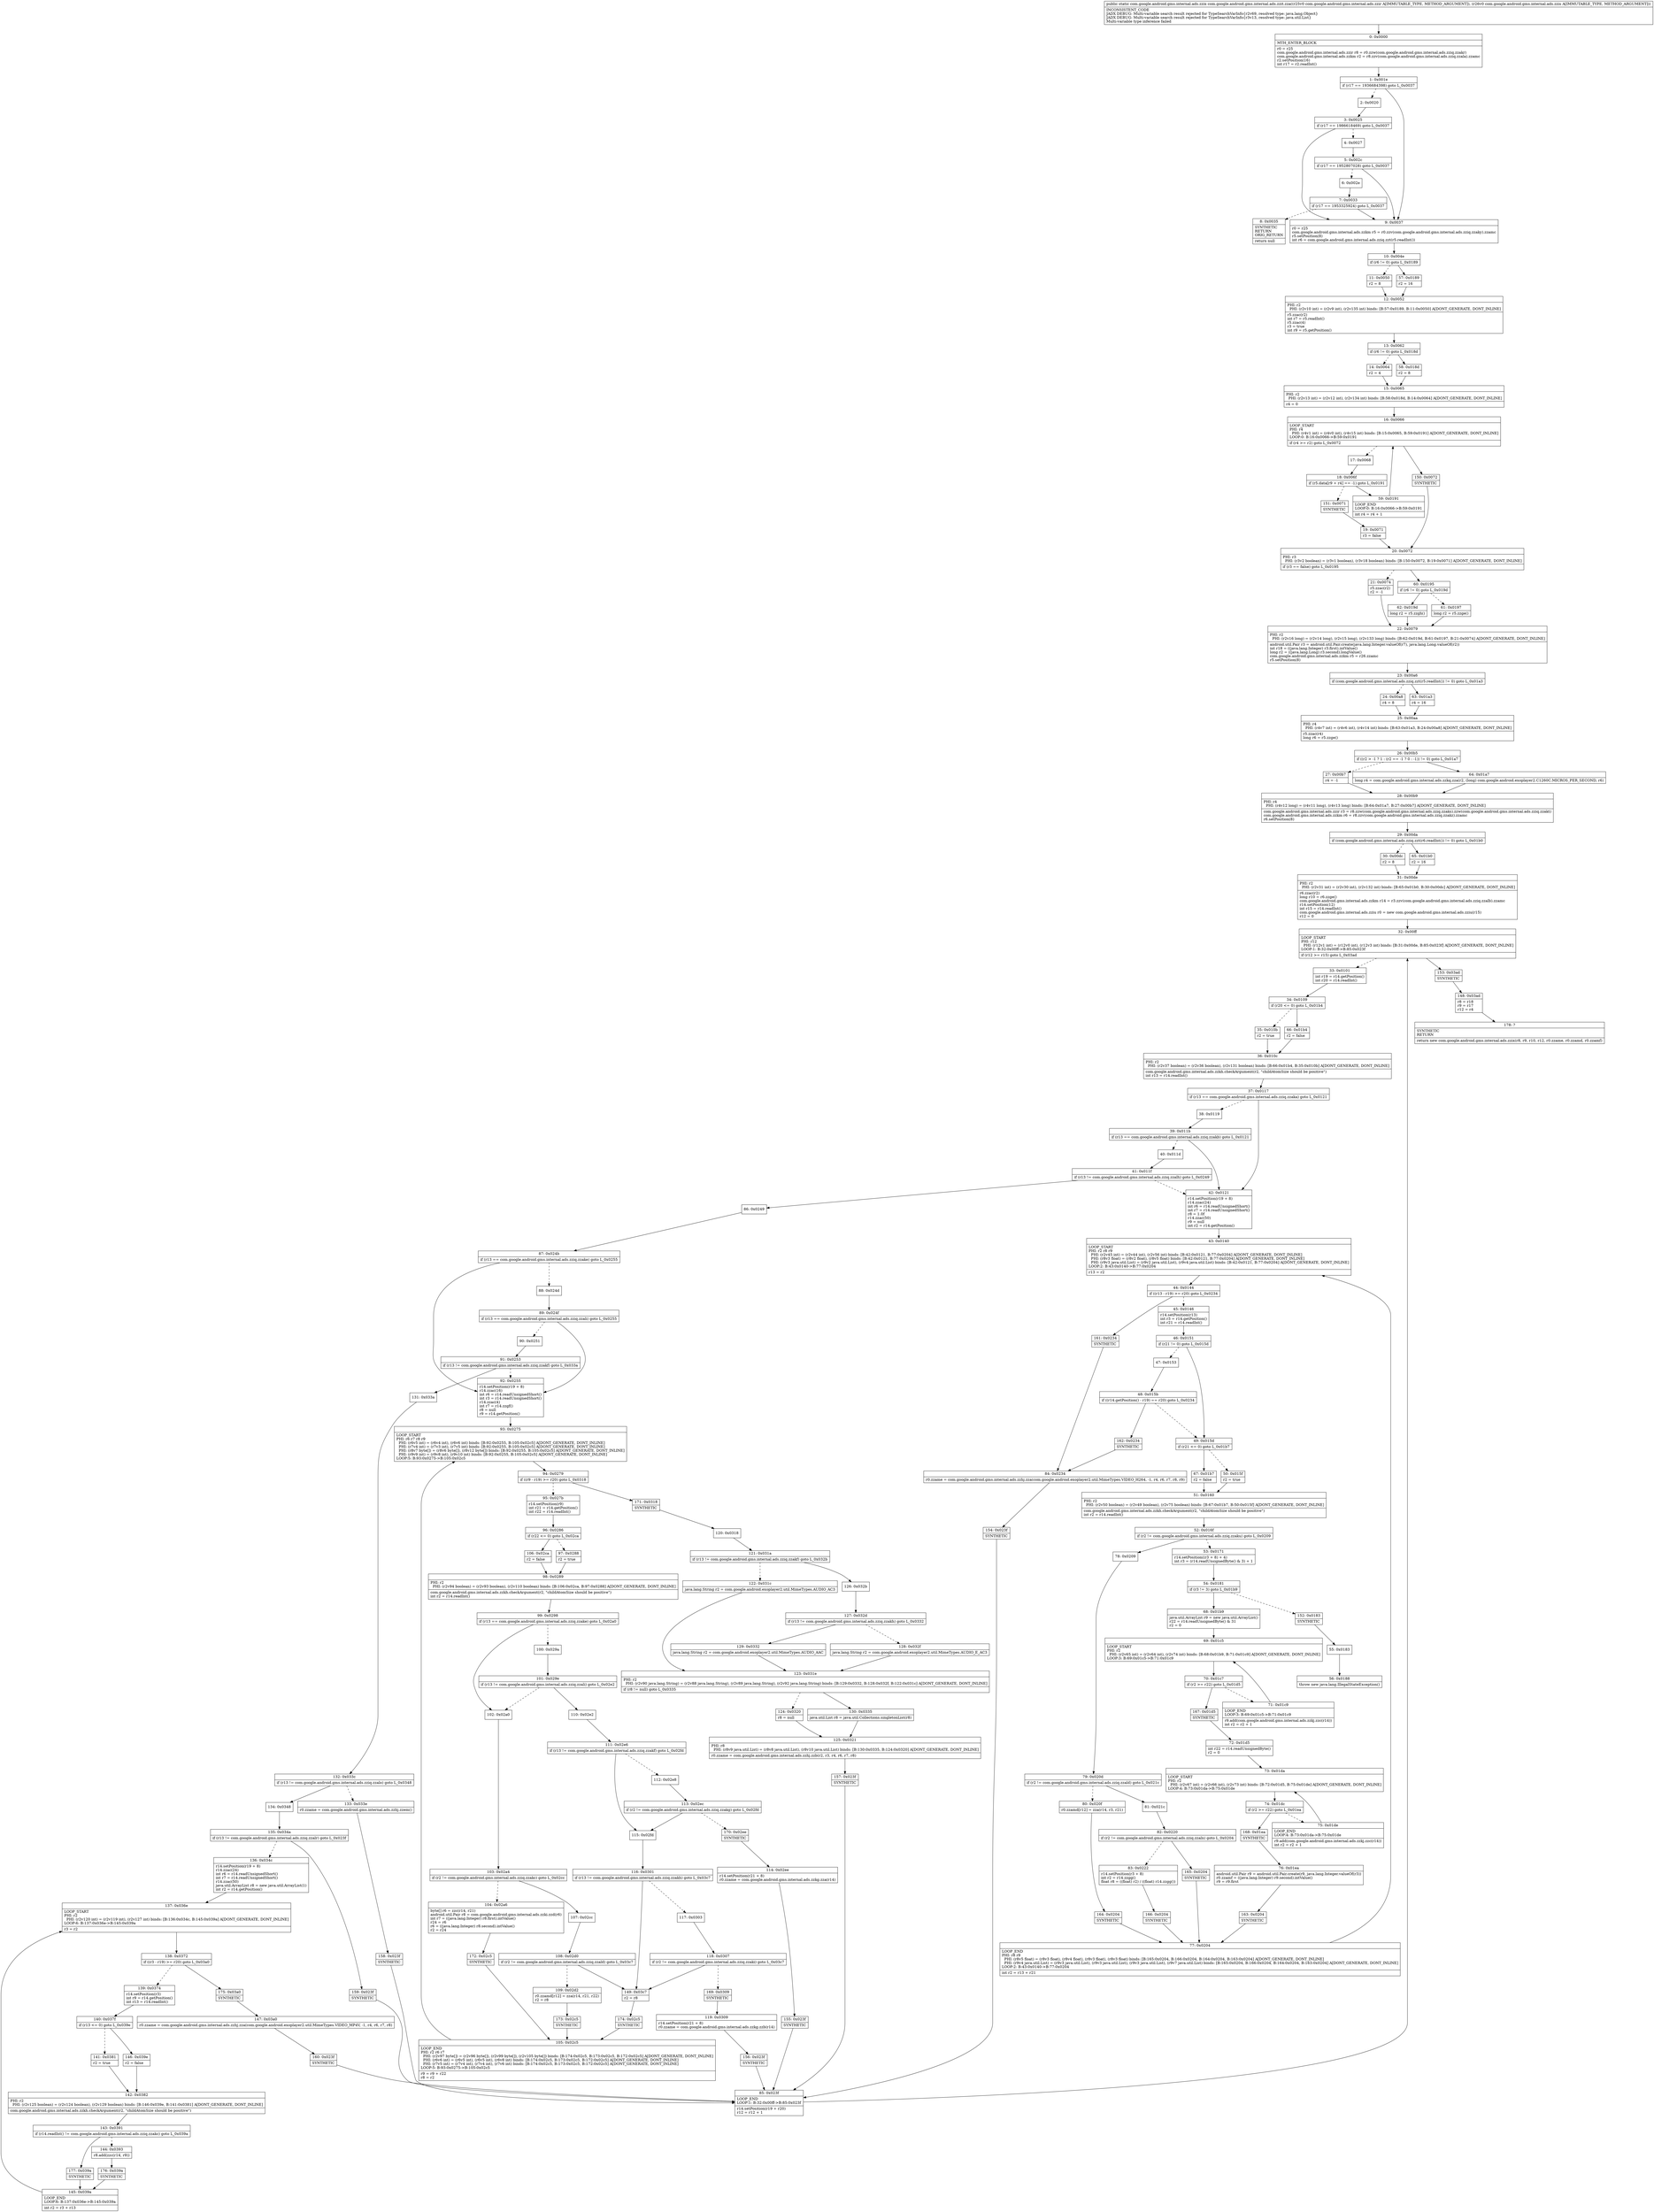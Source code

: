 digraph "CFG forcom.google.android.gms.internal.ads.zzit.zza(Lcom\/google\/android\/gms\/internal\/ads\/zzir;Lcom\/google\/android\/gms\/internal\/ads\/zzis;)Lcom\/google\/android\/gms\/internal\/ads\/zzix;" {
Node_0 [shape=record,label="{0\:\ 0x0000|MTH_ENTER_BLOCK\l|r0 = r25\lcom.google.android.gms.internal.ads.zzir r8 = r0.zzw(com.google.android.gms.internal.ads.zziq.zzakr)\lcom.google.android.gms.internal.ads.zzkm r2 = r8.zzv(com.google.android.gms.internal.ads.zziq.zzala).zzamc\lr2.setPosition(16)\lint r17 = r2.readInt()\l}"];
Node_1 [shape=record,label="{1\:\ 0x001e|if (r17 == 1936684398) goto L_0x0037\l}"];
Node_2 [shape=record,label="{2\:\ 0x0020}"];
Node_3 [shape=record,label="{3\:\ 0x0025|if (r17 == 1986618469) goto L_0x0037\l}"];
Node_4 [shape=record,label="{4\:\ 0x0027}"];
Node_5 [shape=record,label="{5\:\ 0x002c|if (r17 == 1952807028) goto L_0x0037\l}"];
Node_6 [shape=record,label="{6\:\ 0x002e}"];
Node_7 [shape=record,label="{7\:\ 0x0033|if (r17 == 1953325924) goto L_0x0037\l}"];
Node_8 [shape=record,label="{8\:\ 0x0035|SYNTHETIC\lRETURN\lORIG_RETURN\l|return null\l}"];
Node_9 [shape=record,label="{9\:\ 0x0037|r0 = r25\lcom.google.android.gms.internal.ads.zzkm r5 = r0.zzv(com.google.android.gms.internal.ads.zziq.zzaky).zzamc\lr5.setPosition(8)\lint r6 = com.google.android.gms.internal.ads.zziq.zzt(r5.readInt())\l}"];
Node_10 [shape=record,label="{10\:\ 0x004e|if (r6 != 0) goto L_0x0189\l}"];
Node_11 [shape=record,label="{11\:\ 0x0050|r2 = 8\l}"];
Node_12 [shape=record,label="{12\:\ 0x0052|PHI: r2 \l  PHI: (r2v10 int) = (r2v9 int), (r2v135 int) binds: [B:57:0x0189, B:11:0x0050] A[DONT_GENERATE, DONT_INLINE]\l|r5.zzac(r2)\lint r7 = r5.readInt()\lr5.zzac(4)\lr3 = true\lint r9 = r5.getPosition()\l}"];
Node_13 [shape=record,label="{13\:\ 0x0062|if (r6 != 0) goto L_0x018d\l}"];
Node_14 [shape=record,label="{14\:\ 0x0064|r2 = 4\l}"];
Node_15 [shape=record,label="{15\:\ 0x0065|PHI: r2 \l  PHI: (r2v13 int) = (r2v12 int), (r2v134 int) binds: [B:58:0x018d, B:14:0x0064] A[DONT_GENERATE, DONT_INLINE]\l|r4 = 0\l}"];
Node_16 [shape=record,label="{16\:\ 0x0066|LOOP_START\lPHI: r4 \l  PHI: (r4v1 int) = (r4v0 int), (r4v15 int) binds: [B:15:0x0065, B:59:0x0191] A[DONT_GENERATE, DONT_INLINE]\lLOOP:0: B:16:0x0066\-\>B:59:0x0191\l|if (r4 \>= r2) goto L_0x0072\l}"];
Node_17 [shape=record,label="{17\:\ 0x0068}"];
Node_18 [shape=record,label="{18\:\ 0x006f|if (r5.data[r9 + r4] == \-1) goto L_0x0191\l}"];
Node_19 [shape=record,label="{19\:\ 0x0071|r3 = false\l}"];
Node_20 [shape=record,label="{20\:\ 0x0072|PHI: r3 \l  PHI: (r3v2 boolean) = (r3v1 boolean), (r3v18 boolean) binds: [B:150:0x0072, B:19:0x0071] A[DONT_GENERATE, DONT_INLINE]\l|if (r3 == false) goto L_0x0195\l}"];
Node_21 [shape=record,label="{21\:\ 0x0074|r5.zzac(r2)\lr2 = \-1\l}"];
Node_22 [shape=record,label="{22\:\ 0x0079|PHI: r2 \l  PHI: (r2v16 long) = (r2v14 long), (r2v15 long), (r2v133 long) binds: [B:62:0x019d, B:61:0x0197, B:21:0x0074] A[DONT_GENERATE, DONT_INLINE]\l|android.util.Pair r3 = android.util.Pair.create(java.lang.Integer.valueOf(r7), java.lang.Long.valueOf(r2))\lint r18 = ((java.lang.Integer) r3.first).intValue()\llong r2 = ((java.lang.Long) r3.second).longValue()\lcom.google.android.gms.internal.ads.zzkm r5 = r26.zzamc\lr5.setPosition(8)\l}"];
Node_23 [shape=record,label="{23\:\ 0x00a6|if (com.google.android.gms.internal.ads.zziq.zzt(r5.readInt()) != 0) goto L_0x01a3\l}"];
Node_24 [shape=record,label="{24\:\ 0x00a8|r4 = 8\l}"];
Node_25 [shape=record,label="{25\:\ 0x00aa|PHI: r4 \l  PHI: (r4v7 int) = (r4v6 int), (r4v14 int) binds: [B:63:0x01a3, B:24:0x00a8] A[DONT_GENERATE, DONT_INLINE]\l|r5.zzac(r4)\llong r6 = r5.zzge()\l}"];
Node_26 [shape=record,label="{26\:\ 0x00b5|if ((r2 \> \-1 ? 1 : (r2 == \-1 ? 0 : \-1)) != 0) goto L_0x01a7\l}"];
Node_27 [shape=record,label="{27\:\ 0x00b7|r4 = \-1\l}"];
Node_28 [shape=record,label="{28\:\ 0x00b9|PHI: r4 \l  PHI: (r4v12 long) = (r4v11 long), (r4v13 long) binds: [B:64:0x01a7, B:27:0x00b7] A[DONT_GENERATE, DONT_INLINE]\l|com.google.android.gms.internal.ads.zzir r3 = r8.zzw(com.google.android.gms.internal.ads.zziq.zzaks).zzw(com.google.android.gms.internal.ads.zziq.zzakt)\lcom.google.android.gms.internal.ads.zzkm r6 = r8.zzv(com.google.android.gms.internal.ads.zziq.zzakz).zzamc\lr6.setPosition(8)\l}"];
Node_29 [shape=record,label="{29\:\ 0x00da|if (com.google.android.gms.internal.ads.zziq.zzt(r6.readInt()) != 0) goto L_0x01b0\l}"];
Node_30 [shape=record,label="{30\:\ 0x00dc|r2 = 8\l}"];
Node_31 [shape=record,label="{31\:\ 0x00de|PHI: r2 \l  PHI: (r2v31 int) = (r2v30 int), (r2v132 int) binds: [B:65:0x01b0, B:30:0x00dc] A[DONT_GENERATE, DONT_INLINE]\l|r6.zzac(r2)\llong r10 = r6.zzge()\lcom.google.android.gms.internal.ads.zzkm r14 = r3.zzv(com.google.android.gms.internal.ads.zziq.zzalb).zzamc\lr14.setPosition(12)\lint r15 = r14.readInt()\lcom.google.android.gms.internal.ads.zziu r0 = new com.google.android.gms.internal.ads.zziu(r15)\lr12 = 0\l}"];
Node_32 [shape=record,label="{32\:\ 0x00ff|LOOP_START\lPHI: r12 \l  PHI: (r12v1 int) = (r12v0 int), (r12v3 int) binds: [B:31:0x00de, B:85:0x023f] A[DONT_GENERATE, DONT_INLINE]\lLOOP:1: B:32:0x00ff\-\>B:85:0x023f\l|if (r12 \>= r15) goto L_0x03ad\l}"];
Node_33 [shape=record,label="{33\:\ 0x0101|int r19 = r14.getPosition()\lint r20 = r14.readInt()\l}"];
Node_34 [shape=record,label="{34\:\ 0x0109|if (r20 \<= 0) goto L_0x01b4\l}"];
Node_35 [shape=record,label="{35\:\ 0x010b|r2 = true\l}"];
Node_36 [shape=record,label="{36\:\ 0x010c|PHI: r2 \l  PHI: (r2v37 boolean) = (r2v36 boolean), (r2v131 boolean) binds: [B:66:0x01b4, B:35:0x010b] A[DONT_GENERATE, DONT_INLINE]\l|com.google.android.gms.internal.ads.zzkh.checkArgument(r2, \"childAtomSize should be positive\")\lint r13 = r14.readInt()\l}"];
Node_37 [shape=record,label="{37\:\ 0x0117|if (r13 == com.google.android.gms.internal.ads.zziq.zzaka) goto L_0x0121\l}"];
Node_38 [shape=record,label="{38\:\ 0x0119}"];
Node_39 [shape=record,label="{39\:\ 0x011b|if (r13 == com.google.android.gms.internal.ads.zziq.zzakb) goto L_0x0121\l}"];
Node_40 [shape=record,label="{40\:\ 0x011d}"];
Node_41 [shape=record,label="{41\:\ 0x011f|if (r13 != com.google.android.gms.internal.ads.zziq.zzalh) goto L_0x0249\l}"];
Node_42 [shape=record,label="{42\:\ 0x0121|r14.setPosition(r19 + 8)\lr14.zzac(24)\lint r6 = r14.readUnsignedShort()\lint r7 = r14.readUnsignedShort()\lr8 = 1.0f\lr14.zzac(50)\lr9 = null\lint r2 = r14.getPosition()\l}"];
Node_43 [shape=record,label="{43\:\ 0x0140|LOOP_START\lPHI: r2 r8 r9 \l  PHI: (r2v45 int) = (r2v44 int), (r2v56 int) binds: [B:42:0x0121, B:77:0x0204] A[DONT_GENERATE, DONT_INLINE]\l  PHI: (r8v3 float) = (r8v2 float), (r8v5 float) binds: [B:42:0x0121, B:77:0x0204] A[DONT_GENERATE, DONT_INLINE]\l  PHI: (r9v3 java.util.List) = (r9v2 java.util.List), (r9v4 java.util.List) binds: [B:42:0x0121, B:77:0x0204] A[DONT_GENERATE, DONT_INLINE]\lLOOP:2: B:43:0x0140\-\>B:77:0x0204\l|r13 = r2\l}"];
Node_44 [shape=record,label="{44\:\ 0x0144|if ((r13 \- r19) \>= r20) goto L_0x0234\l}"];
Node_45 [shape=record,label="{45\:\ 0x0146|r14.setPosition(r13)\lint r3 = r14.getPosition()\lint r21 = r14.readInt()\l}"];
Node_46 [shape=record,label="{46\:\ 0x0151|if (r21 != 0) goto L_0x015d\l}"];
Node_47 [shape=record,label="{47\:\ 0x0153}"];
Node_48 [shape=record,label="{48\:\ 0x015b|if ((r14.getPosition() \- r19) == r20) goto L_0x0234\l}"];
Node_49 [shape=record,label="{49\:\ 0x015d|if (r21 \<= 0) goto L_0x01b7\l}"];
Node_50 [shape=record,label="{50\:\ 0x015f|r2 = true\l}"];
Node_51 [shape=record,label="{51\:\ 0x0160|PHI: r2 \l  PHI: (r2v50 boolean) = (r2v49 boolean), (r2v75 boolean) binds: [B:67:0x01b7, B:50:0x015f] A[DONT_GENERATE, DONT_INLINE]\l|com.google.android.gms.internal.ads.zzkh.checkArgument(r2, \"childAtomSize should be positive\")\lint r2 = r14.readInt()\l}"];
Node_52 [shape=record,label="{52\:\ 0x016f|if (r2 != com.google.android.gms.internal.ads.zziq.zzaku) goto L_0x0209\l}"];
Node_53 [shape=record,label="{53\:\ 0x0171|r14.setPosition((r3 + 8) + 4)\lint r3 = (r14.readUnsignedByte() & 3) + 1\l}"];
Node_54 [shape=record,label="{54\:\ 0x0181|if (r3 != 3) goto L_0x01b9\l}"];
Node_55 [shape=record,label="{55\:\ 0x0183}"];
Node_56 [shape=record,label="{56\:\ 0x0188|throw new java.lang.IllegalStateException()\l}"];
Node_57 [shape=record,label="{57\:\ 0x0189|r2 = 16\l}"];
Node_58 [shape=record,label="{58\:\ 0x018d|r2 = 8\l}"];
Node_59 [shape=record,label="{59\:\ 0x0191|LOOP_END\lLOOP:0: B:16:0x0066\-\>B:59:0x0191\l|int r4 = r4 + 1\l}"];
Node_60 [shape=record,label="{60\:\ 0x0195|if (r6 != 0) goto L_0x019d\l}"];
Node_61 [shape=record,label="{61\:\ 0x0197|long r2 = r5.zzge()\l}"];
Node_62 [shape=record,label="{62\:\ 0x019d|long r2 = r5.zzgh()\l}"];
Node_63 [shape=record,label="{63\:\ 0x01a3|r4 = 16\l}"];
Node_64 [shape=record,label="{64\:\ 0x01a7|long r4 = com.google.android.gms.internal.ads.zzkq.zza(r2, (long) com.google.android.exoplayer2.C1260C.MICROS_PER_SECOND, r6)\l}"];
Node_65 [shape=record,label="{65\:\ 0x01b0|r2 = 16\l}"];
Node_66 [shape=record,label="{66\:\ 0x01b4|r2 = false\l}"];
Node_67 [shape=record,label="{67\:\ 0x01b7|r2 = false\l}"];
Node_68 [shape=record,label="{68\:\ 0x01b9|java.util.ArrayList r9 = new java.util.ArrayList()\lr22 = r14.readUnsignedByte() & 31\lr2 = 0\l}"];
Node_69 [shape=record,label="{69\:\ 0x01c5|LOOP_START\lPHI: r2 \l  PHI: (r2v65 int) = (r2v64 int), (r2v74 int) binds: [B:68:0x01b9, B:71:0x01c9] A[DONT_GENERATE, DONT_INLINE]\lLOOP:3: B:69:0x01c5\-\>B:71:0x01c9\l}"];
Node_70 [shape=record,label="{70\:\ 0x01c7|if (r2 \>= r22) goto L_0x01d5\l}"];
Node_71 [shape=record,label="{71\:\ 0x01c9|LOOP_END\lLOOP:3: B:69:0x01c5\-\>B:71:0x01c9\l|r9.add(com.google.android.gms.internal.ads.zzkj.zzc(r14))\lint r2 = r2 + 1\l}"];
Node_72 [shape=record,label="{72\:\ 0x01d5|int r22 = r14.readUnsignedByte()\lr2 = 0\l}"];
Node_73 [shape=record,label="{73\:\ 0x01da|LOOP_START\lPHI: r2 \l  PHI: (r2v67 int) = (r2v66 int), (r2v73 int) binds: [B:72:0x01d5, B:75:0x01de] A[DONT_GENERATE, DONT_INLINE]\lLOOP:4: B:73:0x01da\-\>B:75:0x01de\l}"];
Node_74 [shape=record,label="{74\:\ 0x01dc|if (r2 \>= r22) goto L_0x01ea\l}"];
Node_75 [shape=record,label="{75\:\ 0x01de|LOOP_END\lLOOP:4: B:73:0x01da\-\>B:75:0x01de\l|r9.add(com.google.android.gms.internal.ads.zzkj.zzc(r14))\lint r2 = r2 + 1\l}"];
Node_76 [shape=record,label="{76\:\ 0x01ea|android.util.Pair r9 = android.util.Pair.create(r9, java.lang.Integer.valueOf(r3))\lr0.zzamf = ((java.lang.Integer) r9.second).intValue()\lr9 = r9.first\l}"];
Node_77 [shape=record,label="{77\:\ 0x0204|LOOP_END\lPHI: r8 r9 \l  PHI: (r8v5 float) = (r8v3 float), (r8v4 float), (r8v3 float), (r8v3 float) binds: [B:165:0x0204, B:166:0x0204, B:164:0x0204, B:163:0x0204] A[DONT_GENERATE, DONT_INLINE]\l  PHI: (r9v4 java.util.List) = (r9v3 java.util.List), (r9v3 java.util.List), (r9v3 java.util.List), (r9v7 java.util.List) binds: [B:165:0x0204, B:166:0x0204, B:164:0x0204, B:163:0x0204] A[DONT_GENERATE, DONT_INLINE]\lLOOP:2: B:43:0x0140\-\>B:77:0x0204\l|int r2 = r13 + r21\l}"];
Node_78 [shape=record,label="{78\:\ 0x0209}"];
Node_79 [shape=record,label="{79\:\ 0x020d|if (r2 != com.google.android.gms.internal.ads.zziq.zzald) goto L_0x021c\l}"];
Node_80 [shape=record,label="{80\:\ 0x020f|r0.zzamd[r12] = zza(r14, r3, r21)\l}"];
Node_81 [shape=record,label="{81\:\ 0x021c}"];
Node_82 [shape=record,label="{82\:\ 0x0220|if (r2 != com.google.android.gms.internal.ads.zziq.zzaln) goto L_0x0204\l}"];
Node_83 [shape=record,label="{83\:\ 0x0222|r14.setPosition(r3 + 8)\lint r2 = r14.zzgg()\lfloat r8 = ((float) r2) \/ ((float) r14.zzgg())\l}"];
Node_84 [shape=record,label="{84\:\ 0x0234|r0.zzame = com.google.android.gms.internal.ads.zzhj.zza(com.google.android.exoplayer2.util.MimeTypes.VIDEO_H264, \-1, r4, r6, r7, r8, r9)\l}"];
Node_85 [shape=record,label="{85\:\ 0x023f|LOOP_END\lLOOP:1: B:32:0x00ff\-\>B:85:0x023f\l|r14.setPosition(r19 + r20)\lr12 = r12 + 1\l}"];
Node_86 [shape=record,label="{86\:\ 0x0249}"];
Node_87 [shape=record,label="{87\:\ 0x024b|if (r13 == com.google.android.gms.internal.ads.zziq.zzake) goto L_0x0255\l}"];
Node_88 [shape=record,label="{88\:\ 0x024d}"];
Node_89 [shape=record,label="{89\:\ 0x024f|if (r13 == com.google.android.gms.internal.ads.zziq.zzali) goto L_0x0255\l}"];
Node_90 [shape=record,label="{90\:\ 0x0251}"];
Node_91 [shape=record,label="{91\:\ 0x0253|if (r13 != com.google.android.gms.internal.ads.zziq.zzakf) goto L_0x033a\l}"];
Node_92 [shape=record,label="{92\:\ 0x0255|r14.setPosition(r19 + 8)\lr14.zzac(16)\lint r6 = r14.readUnsignedShort()\lint r3 = r14.readUnsignedShort()\lr14.zzac(4)\lint r7 = r14.zzgf()\lr8 = null\lr9 = r14.getPosition()\l}"];
Node_93 [shape=record,label="{93\:\ 0x0275|LOOP_START\lPHI: r6 r7 r8 r9 \l  PHI: (r6v5 int) = (r6v4 int), (r6v6 int) binds: [B:92:0x0255, B:105:0x02c5] A[DONT_GENERATE, DONT_INLINE]\l  PHI: (r7v4 int) = (r7v3 int), (r7v5 int) binds: [B:92:0x0255, B:105:0x02c5] A[DONT_GENERATE, DONT_INLINE]\l  PHI: (r8v7 byte[]) = (r8v6 byte[]), (r8v12 byte[]) binds: [B:92:0x0255, B:105:0x02c5] A[DONT_GENERATE, DONT_INLINE]\l  PHI: (r9v9 int) = (r9v8 int), (r9v10 int) binds: [B:92:0x0255, B:105:0x02c5] A[DONT_GENERATE, DONT_INLINE]\lLOOP:5: B:93:0x0275\-\>B:105:0x02c5\l}"];
Node_94 [shape=record,label="{94\:\ 0x0279|if ((r9 \- r19) \>= r20) goto L_0x0318\l}"];
Node_95 [shape=record,label="{95\:\ 0x027b|r14.setPosition(r9)\lint r21 = r14.getPosition()\lint r22 = r14.readInt()\l}"];
Node_96 [shape=record,label="{96\:\ 0x0286|if (r22 \<= 0) goto L_0x02ca\l}"];
Node_97 [shape=record,label="{97\:\ 0x0288|r2 = true\l}"];
Node_98 [shape=record,label="{98\:\ 0x0289|PHI: r2 \l  PHI: (r2v94 boolean) = (r2v93 boolean), (r2v110 boolean) binds: [B:106:0x02ca, B:97:0x0288] A[DONT_GENERATE, DONT_INLINE]\l|com.google.android.gms.internal.ads.zzkh.checkArgument(r2, \"childAtomSize should be positive\")\lint r2 = r14.readInt()\l}"];
Node_99 [shape=record,label="{99\:\ 0x0298|if (r13 == com.google.android.gms.internal.ads.zziq.zzake) goto L_0x02a0\l}"];
Node_100 [shape=record,label="{100\:\ 0x029a}"];
Node_101 [shape=record,label="{101\:\ 0x029e|if (r13 != com.google.android.gms.internal.ads.zziq.zzali) goto L_0x02e2\l}"];
Node_102 [shape=record,label="{102\:\ 0x02a0}"];
Node_103 [shape=record,label="{103\:\ 0x02a4|if (r2 != com.google.android.gms.internal.ads.zziq.zzakc) goto L_0x02cc\l}"];
Node_104 [shape=record,label="{104\:\ 0x02a6|byte[] r6 = zzc(r14, r21)\landroid.util.Pair r8 = com.google.android.gms.internal.ads.zzki.zzd(r6)\lint r7 = ((java.lang.Integer) r8.first).intValue()\lr24 = r6\lr6 = ((java.lang.Integer) r8.second).intValue()\lr2 = r24\l}"];
Node_105 [shape=record,label="{105\:\ 0x02c5|LOOP_END\lPHI: r2 r6 r7 \l  PHI: (r2v97 byte[]) = (r2v96 byte[]), (r2v99 byte[]), (r2v105 byte[]) binds: [B:174:0x02c5, B:173:0x02c5, B:172:0x02c5] A[DONT_GENERATE, DONT_INLINE]\l  PHI: (r6v6 int) = (r6v5 int), (r6v5 int), (r6v8 int) binds: [B:174:0x02c5, B:173:0x02c5, B:172:0x02c5] A[DONT_GENERATE, DONT_INLINE]\l  PHI: (r7v5 int) = (r7v4 int), (r7v4 int), (r7v6 int) binds: [B:174:0x02c5, B:173:0x02c5, B:172:0x02c5] A[DONT_GENERATE, DONT_INLINE]\lLOOP:5: B:93:0x0275\-\>B:105:0x02c5\l|r9 = r9 + r22\lr8 = r2\l}"];
Node_106 [shape=record,label="{106\:\ 0x02ca|r2 = false\l}"];
Node_107 [shape=record,label="{107\:\ 0x02cc}"];
Node_108 [shape=record,label="{108\:\ 0x02d0|if (r2 != com.google.android.gms.internal.ads.zziq.zzald) goto L_0x03c7\l}"];
Node_109 [shape=record,label="{109\:\ 0x02d2|r0.zzamd[r12] = zza(r14, r21, r22)\lr2 = r8\l}"];
Node_110 [shape=record,label="{110\:\ 0x02e2}"];
Node_111 [shape=record,label="{111\:\ 0x02e6|if (r13 != com.google.android.gms.internal.ads.zziq.zzakf) goto L_0x02fd\l}"];
Node_112 [shape=record,label="{112\:\ 0x02e8}"];
Node_113 [shape=record,label="{113\:\ 0x02ec|if (r2 != com.google.android.gms.internal.ads.zziq.zzakg) goto L_0x02fd\l}"];
Node_114 [shape=record,label="{114\:\ 0x02ee|r14.setPosition(r21 + 8)\lr0.zzame = com.google.android.gms.internal.ads.zzkg.zza(r14)\l}"];
Node_115 [shape=record,label="{115\:\ 0x02fd}"];
Node_116 [shape=record,label="{116\:\ 0x0301|if (r13 != com.google.android.gms.internal.ads.zziq.zzakh) goto L_0x03c7\l}"];
Node_117 [shape=record,label="{117\:\ 0x0303}"];
Node_118 [shape=record,label="{118\:\ 0x0307|if (r2 != com.google.android.gms.internal.ads.zziq.zzaki) goto L_0x03c7\l}"];
Node_119 [shape=record,label="{119\:\ 0x0309|r14.setPosition(r21 + 8)\lr0.zzame = com.google.android.gms.internal.ads.zzkg.zzb(r14)\l}"];
Node_120 [shape=record,label="{120\:\ 0x0318}"];
Node_121 [shape=record,label="{121\:\ 0x031a|if (r13 != com.google.android.gms.internal.ads.zziq.zzakf) goto L_0x032b\l}"];
Node_122 [shape=record,label="{122\:\ 0x031c|java.lang.String r2 = com.google.android.exoplayer2.util.MimeTypes.AUDIO_AC3\l}"];
Node_123 [shape=record,label="{123\:\ 0x031e|PHI: r2 \l  PHI: (r2v90 java.lang.String) = (r2v88 java.lang.String), (r2v89 java.lang.String), (r2v92 java.lang.String) binds: [B:129:0x0332, B:128:0x032f, B:122:0x031c] A[DONT_GENERATE, DONT_INLINE]\l|if (r8 != null) goto L_0x0335\l}"];
Node_124 [shape=record,label="{124\:\ 0x0320|r8 = null\l}"];
Node_125 [shape=record,label="{125\:\ 0x0321|PHI: r8 \l  PHI: (r8v9 java.util.List) = (r8v8 java.util.List), (r8v10 java.util.List) binds: [B:130:0x0335, B:124:0x0320] A[DONT_GENERATE, DONT_INLINE]\l|r0.zzame = com.google.android.gms.internal.ads.zzhj.zzb(r2, r3, r4, r6, r7, r8)\l}"];
Node_126 [shape=record,label="{126\:\ 0x032b}"];
Node_127 [shape=record,label="{127\:\ 0x032d|if (r13 != com.google.android.gms.internal.ads.zziq.zzakh) goto L_0x0332\l}"];
Node_128 [shape=record,label="{128\:\ 0x032f|java.lang.String r2 = com.google.android.exoplayer2.util.MimeTypes.AUDIO_E_AC3\l}"];
Node_129 [shape=record,label="{129\:\ 0x0332|java.lang.String r2 = com.google.android.exoplayer2.util.MimeTypes.AUDIO_AAC\l}"];
Node_130 [shape=record,label="{130\:\ 0x0335|java.util.List r8 = java.util.Collections.singletonList(r8)\l}"];
Node_131 [shape=record,label="{131\:\ 0x033a}"];
Node_132 [shape=record,label="{132\:\ 0x033c|if (r13 != com.google.android.gms.internal.ads.zziq.zzalo) goto L_0x0348\l}"];
Node_133 [shape=record,label="{133\:\ 0x033e|r0.zzame = com.google.android.gms.internal.ads.zzhj.zzem()\l}"];
Node_134 [shape=record,label="{134\:\ 0x0348}"];
Node_135 [shape=record,label="{135\:\ 0x034a|if (r13 != com.google.android.gms.internal.ads.zziq.zzalr) goto L_0x023f\l}"];
Node_136 [shape=record,label="{136\:\ 0x034c|r14.setPosition(r19 + 8)\lr14.zzac(24)\lint r6 = r14.readUnsignedShort()\lint r7 = r14.readUnsignedShort()\lr14.zzac(50)\ljava.util.ArrayList r8 = new java.util.ArrayList(1)\lint r2 = r14.getPosition()\l}"];
Node_137 [shape=record,label="{137\:\ 0x036e|LOOP_START\lPHI: r2 \l  PHI: (r2v120 int) = (r2v119 int), (r2v127 int) binds: [B:136:0x034c, B:145:0x039a] A[DONT_GENERATE, DONT_INLINE]\lLOOP:6: B:137:0x036e\-\>B:145:0x039a\l|r3 = r2\l}"];
Node_138 [shape=record,label="{138\:\ 0x0372|if ((r3 \- r19) \>= r20) goto L_0x03a0\l}"];
Node_139 [shape=record,label="{139\:\ 0x0374|r14.setPosition(r3)\lint r9 = r14.getPosition()\lint r13 = r14.readInt()\l}"];
Node_140 [shape=record,label="{140\:\ 0x037f|if (r13 \<= 0) goto L_0x039e\l}"];
Node_141 [shape=record,label="{141\:\ 0x0381|r2 = true\l}"];
Node_142 [shape=record,label="{142\:\ 0x0382|PHI: r2 \l  PHI: (r2v125 boolean) = (r2v124 boolean), (r2v129 boolean) binds: [B:146:0x039e, B:141:0x0381] A[DONT_GENERATE, DONT_INLINE]\l|com.google.android.gms.internal.ads.zzkh.checkArgument(r2, \"childAtomSize should be positive\")\l}"];
Node_143 [shape=record,label="{143\:\ 0x0391|if (r14.readInt() != com.google.android.gms.internal.ads.zziq.zzakc) goto L_0x039a\l}"];
Node_144 [shape=record,label="{144\:\ 0x0393|r8.add(zzc(r14, r9))\l}"];
Node_145 [shape=record,label="{145\:\ 0x039a|LOOP_END\lLOOP:6: B:137:0x036e\-\>B:145:0x039a\l|int r2 = r3 + r13\l}"];
Node_146 [shape=record,label="{146\:\ 0x039e|r2 = false\l}"];
Node_147 [shape=record,label="{147\:\ 0x03a0|r0.zzame = com.google.android.gms.internal.ads.zzhj.zza(com.google.android.exoplayer2.util.MimeTypes.VIDEO_MP4V, \-1, r4, r6, r7, r8)\l}"];
Node_148 [shape=record,label="{148\:\ 0x03ad|r8 = r18\lr9 = r17\lr12 = r4\l}"];
Node_149 [shape=record,label="{149\:\ 0x03c7|r2 = r8\l}"];
Node_150 [shape=record,label="{150\:\ 0x0072|SYNTHETIC\l}"];
Node_151 [shape=record,label="{151\:\ 0x0071|SYNTHETIC\l}"];
Node_152 [shape=record,label="{152\:\ 0x0183|SYNTHETIC\l}"];
Node_153 [shape=record,label="{153\:\ 0x03ad|SYNTHETIC\l}"];
Node_154 [shape=record,label="{154\:\ 0x023f|SYNTHETIC\l}"];
Node_155 [shape=record,label="{155\:\ 0x023f|SYNTHETIC\l}"];
Node_156 [shape=record,label="{156\:\ 0x023f|SYNTHETIC\l}"];
Node_157 [shape=record,label="{157\:\ 0x023f|SYNTHETIC\l}"];
Node_158 [shape=record,label="{158\:\ 0x023f|SYNTHETIC\l}"];
Node_159 [shape=record,label="{159\:\ 0x023f|SYNTHETIC\l}"];
Node_160 [shape=record,label="{160\:\ 0x023f|SYNTHETIC\l}"];
Node_161 [shape=record,label="{161\:\ 0x0234|SYNTHETIC\l}"];
Node_162 [shape=record,label="{162\:\ 0x0234|SYNTHETIC\l}"];
Node_163 [shape=record,label="{163\:\ 0x0204|SYNTHETIC\l}"];
Node_164 [shape=record,label="{164\:\ 0x0204|SYNTHETIC\l}"];
Node_165 [shape=record,label="{165\:\ 0x0204|SYNTHETIC\l}"];
Node_166 [shape=record,label="{166\:\ 0x0204|SYNTHETIC\l}"];
Node_167 [shape=record,label="{167\:\ 0x01d5|SYNTHETIC\l}"];
Node_168 [shape=record,label="{168\:\ 0x01ea|SYNTHETIC\l}"];
Node_169 [shape=record,label="{169\:\ 0x0309|SYNTHETIC\l}"];
Node_170 [shape=record,label="{170\:\ 0x02ee|SYNTHETIC\l}"];
Node_171 [shape=record,label="{171\:\ 0x0318|SYNTHETIC\l}"];
Node_172 [shape=record,label="{172\:\ 0x02c5|SYNTHETIC\l}"];
Node_173 [shape=record,label="{173\:\ 0x02c5|SYNTHETIC\l}"];
Node_174 [shape=record,label="{174\:\ 0x02c5|SYNTHETIC\l}"];
Node_175 [shape=record,label="{175\:\ 0x03a0|SYNTHETIC\l}"];
Node_176 [shape=record,label="{176\:\ 0x039a|SYNTHETIC\l}"];
Node_177 [shape=record,label="{177\:\ 0x039a|SYNTHETIC\l}"];
Node_178 [shape=record,label="{178\:\ ?|SYNTHETIC\lRETURN\l|return new com.google.android.gms.internal.ads.zzix(r8, r9, r10, r12, r0.zzame, r0.zzamd, r0.zzamf)\l}"];
MethodNode[shape=record,label="{public static com.google.android.gms.internal.ads.zzix com.google.android.gms.internal.ads.zzit.zza((r25v0 com.google.android.gms.internal.ads.zzir A[IMMUTABLE_TYPE, METHOD_ARGUMENT]), (r26v0 com.google.android.gms.internal.ads.zzis A[IMMUTABLE_TYPE, METHOD_ARGUMENT]))  | INCONSISTENT_CODE\lJADX DEBUG: Multi\-variable search result rejected for TypeSearchVarInfo\{r2v69, resolved type: java.lang.Object\}\lJADX DEBUG: Multi\-variable search result rejected for TypeSearchVarInfo\{r3v13, resolved type: java.util.List\}\lMulti\-variable type inference failed\l}"];
MethodNode -> Node_0;
Node_0 -> Node_1;
Node_1 -> Node_2[style=dashed];
Node_1 -> Node_9;
Node_2 -> Node_3;
Node_3 -> Node_4[style=dashed];
Node_3 -> Node_9;
Node_4 -> Node_5;
Node_5 -> Node_6[style=dashed];
Node_5 -> Node_9;
Node_6 -> Node_7;
Node_7 -> Node_8[style=dashed];
Node_7 -> Node_9;
Node_9 -> Node_10;
Node_10 -> Node_11[style=dashed];
Node_10 -> Node_57;
Node_11 -> Node_12;
Node_12 -> Node_13;
Node_13 -> Node_14[style=dashed];
Node_13 -> Node_58;
Node_14 -> Node_15;
Node_15 -> Node_16;
Node_16 -> Node_17[style=dashed];
Node_16 -> Node_150;
Node_17 -> Node_18;
Node_18 -> Node_59;
Node_18 -> Node_151[style=dashed];
Node_19 -> Node_20;
Node_20 -> Node_21[style=dashed];
Node_20 -> Node_60;
Node_21 -> Node_22;
Node_22 -> Node_23;
Node_23 -> Node_24[style=dashed];
Node_23 -> Node_63;
Node_24 -> Node_25;
Node_25 -> Node_26;
Node_26 -> Node_27[style=dashed];
Node_26 -> Node_64;
Node_27 -> Node_28;
Node_28 -> Node_29;
Node_29 -> Node_30[style=dashed];
Node_29 -> Node_65;
Node_30 -> Node_31;
Node_31 -> Node_32;
Node_32 -> Node_33[style=dashed];
Node_32 -> Node_153;
Node_33 -> Node_34;
Node_34 -> Node_35[style=dashed];
Node_34 -> Node_66;
Node_35 -> Node_36;
Node_36 -> Node_37;
Node_37 -> Node_38[style=dashed];
Node_37 -> Node_42;
Node_38 -> Node_39;
Node_39 -> Node_40[style=dashed];
Node_39 -> Node_42;
Node_40 -> Node_41;
Node_41 -> Node_42[style=dashed];
Node_41 -> Node_86;
Node_42 -> Node_43;
Node_43 -> Node_44;
Node_44 -> Node_45[style=dashed];
Node_44 -> Node_161;
Node_45 -> Node_46;
Node_46 -> Node_47[style=dashed];
Node_46 -> Node_49;
Node_47 -> Node_48;
Node_48 -> Node_49[style=dashed];
Node_48 -> Node_162;
Node_49 -> Node_50[style=dashed];
Node_49 -> Node_67;
Node_50 -> Node_51;
Node_51 -> Node_52;
Node_52 -> Node_53[style=dashed];
Node_52 -> Node_78;
Node_53 -> Node_54;
Node_54 -> Node_68;
Node_54 -> Node_152[style=dashed];
Node_55 -> Node_56;
Node_57 -> Node_12;
Node_58 -> Node_15;
Node_59 -> Node_16;
Node_60 -> Node_61[style=dashed];
Node_60 -> Node_62;
Node_61 -> Node_22;
Node_62 -> Node_22;
Node_63 -> Node_25;
Node_64 -> Node_28;
Node_65 -> Node_31;
Node_66 -> Node_36;
Node_67 -> Node_51;
Node_68 -> Node_69;
Node_69 -> Node_70;
Node_70 -> Node_71[style=dashed];
Node_70 -> Node_167;
Node_71 -> Node_69;
Node_72 -> Node_73;
Node_73 -> Node_74;
Node_74 -> Node_75[style=dashed];
Node_74 -> Node_168;
Node_75 -> Node_73;
Node_76 -> Node_163;
Node_77 -> Node_43;
Node_78 -> Node_79;
Node_79 -> Node_80[style=dashed];
Node_79 -> Node_81;
Node_80 -> Node_164;
Node_81 -> Node_82;
Node_82 -> Node_83[style=dashed];
Node_82 -> Node_165;
Node_83 -> Node_166;
Node_84 -> Node_154;
Node_85 -> Node_32;
Node_86 -> Node_87;
Node_87 -> Node_88[style=dashed];
Node_87 -> Node_92;
Node_88 -> Node_89;
Node_89 -> Node_90[style=dashed];
Node_89 -> Node_92;
Node_90 -> Node_91;
Node_91 -> Node_92[style=dashed];
Node_91 -> Node_131;
Node_92 -> Node_93;
Node_93 -> Node_94;
Node_94 -> Node_95[style=dashed];
Node_94 -> Node_171;
Node_95 -> Node_96;
Node_96 -> Node_97[style=dashed];
Node_96 -> Node_106;
Node_97 -> Node_98;
Node_98 -> Node_99;
Node_99 -> Node_100[style=dashed];
Node_99 -> Node_102;
Node_100 -> Node_101;
Node_101 -> Node_102[style=dashed];
Node_101 -> Node_110;
Node_102 -> Node_103;
Node_103 -> Node_104[style=dashed];
Node_103 -> Node_107;
Node_104 -> Node_172;
Node_105 -> Node_93;
Node_106 -> Node_98;
Node_107 -> Node_108;
Node_108 -> Node_109[style=dashed];
Node_108 -> Node_149;
Node_109 -> Node_173;
Node_110 -> Node_111;
Node_111 -> Node_112[style=dashed];
Node_111 -> Node_115;
Node_112 -> Node_113;
Node_113 -> Node_115;
Node_113 -> Node_170[style=dashed];
Node_114 -> Node_155;
Node_115 -> Node_116;
Node_116 -> Node_117[style=dashed];
Node_116 -> Node_149;
Node_117 -> Node_118;
Node_118 -> Node_149;
Node_118 -> Node_169[style=dashed];
Node_119 -> Node_156;
Node_120 -> Node_121;
Node_121 -> Node_122[style=dashed];
Node_121 -> Node_126;
Node_122 -> Node_123;
Node_123 -> Node_124[style=dashed];
Node_123 -> Node_130;
Node_124 -> Node_125;
Node_125 -> Node_157;
Node_126 -> Node_127;
Node_127 -> Node_128[style=dashed];
Node_127 -> Node_129;
Node_128 -> Node_123;
Node_129 -> Node_123;
Node_130 -> Node_125;
Node_131 -> Node_132;
Node_132 -> Node_133[style=dashed];
Node_132 -> Node_134;
Node_133 -> Node_158;
Node_134 -> Node_135;
Node_135 -> Node_136[style=dashed];
Node_135 -> Node_159;
Node_136 -> Node_137;
Node_137 -> Node_138;
Node_138 -> Node_139[style=dashed];
Node_138 -> Node_175;
Node_139 -> Node_140;
Node_140 -> Node_141[style=dashed];
Node_140 -> Node_146;
Node_141 -> Node_142;
Node_142 -> Node_143;
Node_143 -> Node_144[style=dashed];
Node_143 -> Node_177;
Node_144 -> Node_176;
Node_145 -> Node_137;
Node_146 -> Node_142;
Node_147 -> Node_160;
Node_148 -> Node_178;
Node_149 -> Node_174;
Node_150 -> Node_20;
Node_151 -> Node_19;
Node_152 -> Node_55;
Node_153 -> Node_148;
Node_154 -> Node_85;
Node_155 -> Node_85;
Node_156 -> Node_85;
Node_157 -> Node_85;
Node_158 -> Node_85;
Node_159 -> Node_85;
Node_160 -> Node_85;
Node_161 -> Node_84;
Node_162 -> Node_84;
Node_163 -> Node_77;
Node_164 -> Node_77;
Node_165 -> Node_77;
Node_166 -> Node_77;
Node_167 -> Node_72;
Node_168 -> Node_76;
Node_169 -> Node_119;
Node_170 -> Node_114;
Node_171 -> Node_120;
Node_172 -> Node_105;
Node_173 -> Node_105;
Node_174 -> Node_105;
Node_175 -> Node_147;
Node_176 -> Node_145;
Node_177 -> Node_145;
}

